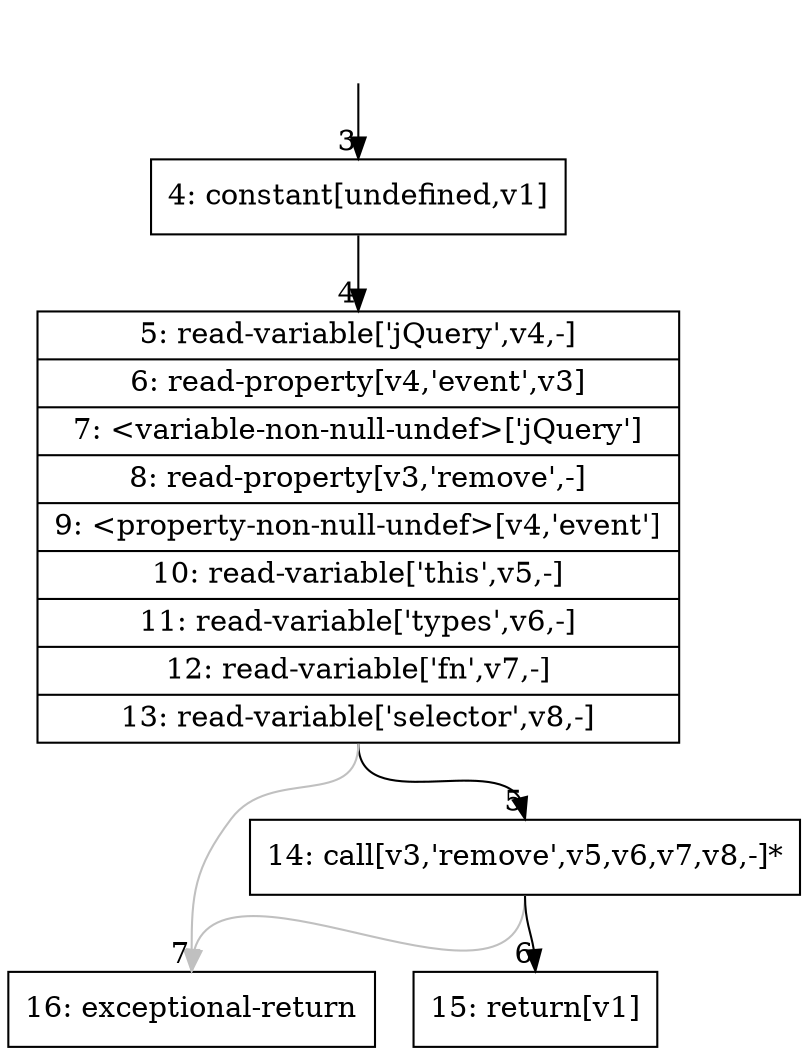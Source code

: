 digraph {
rankdir="TD"
BB_entry2[shape=none,label=""];
BB_entry2 -> BB3 [tailport=s, headport=n, headlabel="    3"]
BB3 [shape=record label="{4: constant[undefined,v1]}" ] 
BB3 -> BB4 [tailport=s, headport=n, headlabel="      4"]
BB4 [shape=record label="{5: read-variable['jQuery',v4,-]|6: read-property[v4,'event',v3]|7: \<variable-non-null-undef\>['jQuery']|8: read-property[v3,'remove',-]|9: \<property-non-null-undef\>[v4,'event']|10: read-variable['this',v5,-]|11: read-variable['types',v6,-]|12: read-variable['fn',v7,-]|13: read-variable['selector',v8,-]}" ] 
BB4 -> BB5 [tailport=s, headport=n, headlabel="      5"]
BB4 -> BB7 [tailport=s, headport=n, color=gray, headlabel="      7"]
BB5 [shape=record label="{14: call[v3,'remove',v5,v6,v7,v8,-]*}" ] 
BB5 -> BB6 [tailport=s, headport=n, headlabel="      6"]
BB5 -> BB7 [tailport=s, headport=n, color=gray]
BB6 [shape=record label="{15: return[v1]}" ] 
BB7 [shape=record label="{16: exceptional-return}" ] 
}

